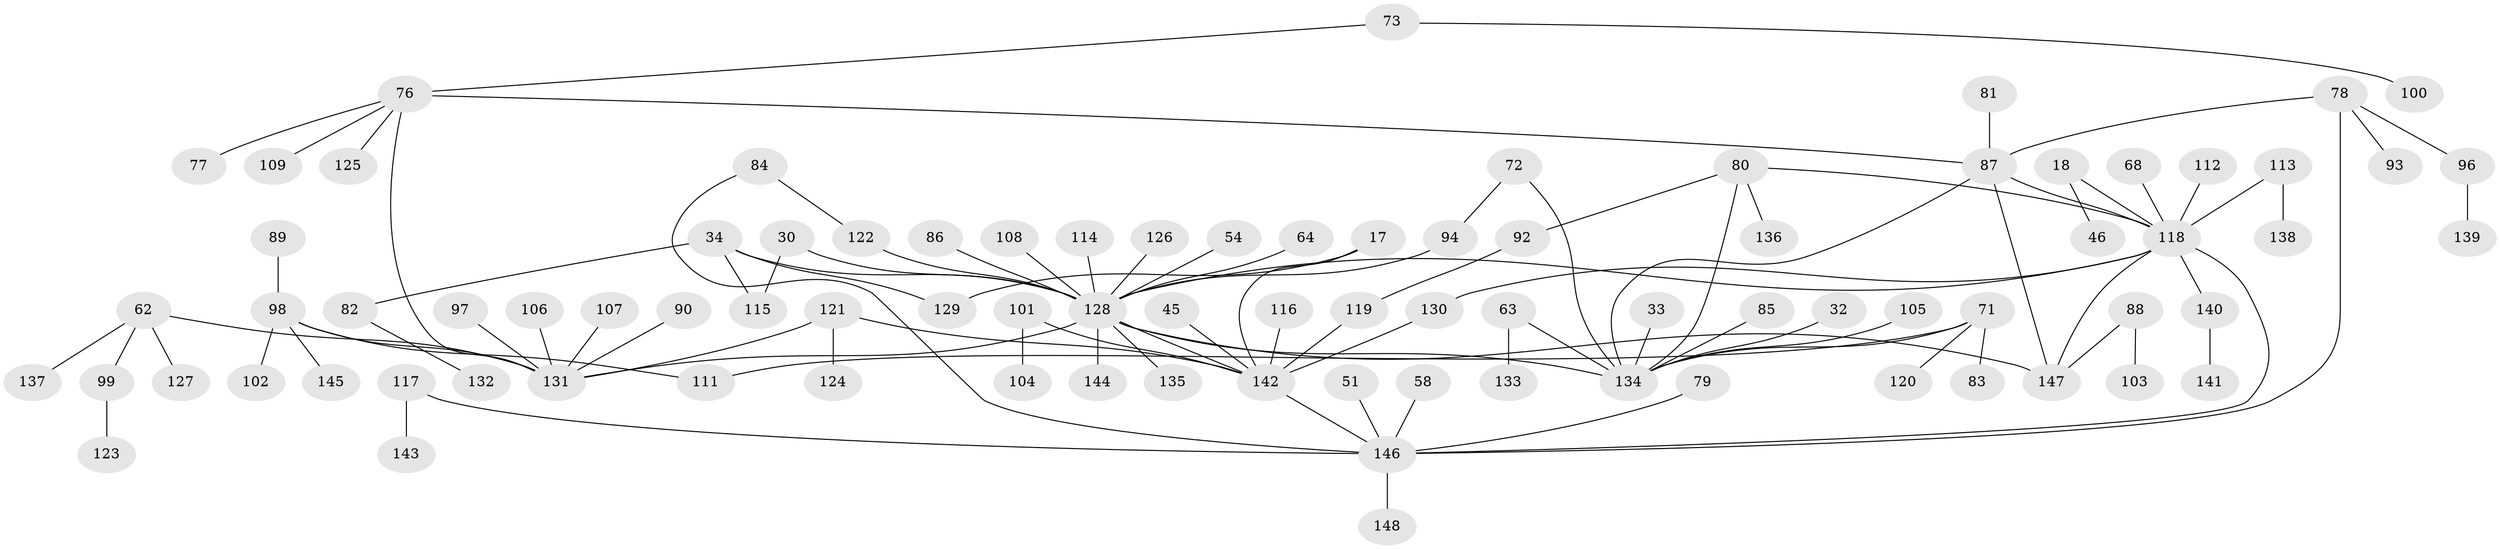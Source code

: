 // original degree distribution, {4: 0.10135135135135136, 8: 0.013513513513513514, 3: 0.12837837837837837, 2: 0.30405405405405406, 5: 0.0472972972972973, 7: 0.02027027027027027, 6: 0.02702702702702703, 1: 0.3581081081081081}
// Generated by graph-tools (version 1.1) at 2025/45/03/04/25 21:45:37]
// undirected, 88 vertices, 102 edges
graph export_dot {
graph [start="1"]
  node [color=gray90,style=filled];
  17;
  18;
  30;
  32;
  33;
  34;
  45;
  46;
  51;
  54;
  58;
  62;
  63;
  64;
  68;
  71;
  72;
  73;
  76 [super="+48"];
  77;
  78;
  79;
  80 [super="+67"];
  81;
  82;
  83;
  84;
  85;
  86;
  87 [super="+65"];
  88;
  89;
  90 [super="+15"];
  92;
  93;
  94;
  96;
  97;
  98 [super="+39"];
  99;
  100;
  101;
  102;
  103;
  104;
  105;
  106;
  107;
  108;
  109;
  111;
  112;
  113 [super="+95"];
  114;
  115;
  116;
  117;
  118 [super="+25+12+38+41+20"];
  119;
  120;
  121;
  122;
  123;
  124;
  125;
  126;
  127;
  128 [super="+50+44+49"];
  129;
  130;
  131 [super="+40+21+9+37"];
  132;
  133;
  134 [super="+110"];
  135;
  136;
  137;
  138;
  139;
  140 [super="+75"];
  141;
  142 [super="+52+74"];
  143;
  144;
  145;
  146 [super="+53+47+57"];
  147 [super="+60+56+55+91"];
  148;
  17 -- 129;
  17 -- 142;
  18 -- 46;
  18 -- 118;
  30 -- 115;
  30 -- 128;
  32 -- 134;
  33 -- 134;
  34 -- 82;
  34 -- 115;
  34 -- 129;
  34 -- 128;
  45 -- 142;
  51 -- 146;
  54 -- 128;
  58 -- 146;
  62 -- 99;
  62 -- 127;
  62 -- 137;
  62 -- 131;
  63 -- 133;
  63 -- 134;
  64 -- 128;
  68 -- 118;
  71 -- 83;
  71 -- 111;
  71 -- 120;
  71 -- 134;
  72 -- 94;
  72 -- 134;
  73 -- 100;
  73 -- 76;
  76 -- 131 [weight=3];
  76 -- 77;
  76 -- 125;
  76 -- 87;
  76 -- 109;
  78 -- 93;
  78 -- 96;
  78 -- 87;
  78 -- 146;
  79 -- 146;
  80 -- 92;
  80 -- 136;
  80 -- 134;
  80 -- 118;
  81 -- 87;
  82 -- 132;
  84 -- 122;
  84 -- 146;
  85 -- 134;
  86 -- 128;
  87 -- 118;
  87 -- 134;
  87 -- 147 [weight=2];
  88 -- 103;
  88 -- 147;
  89 -- 98;
  90 -- 131;
  92 -- 119;
  94 -- 128;
  96 -- 139;
  97 -- 131;
  98 -- 102;
  98 -- 145;
  98 -- 111;
  98 -- 131;
  99 -- 123;
  101 -- 104;
  101 -- 142;
  105 -- 134;
  106 -- 131;
  107 -- 131;
  108 -- 128;
  112 -- 118;
  113 -- 138;
  113 -- 118;
  114 -- 128;
  116 -- 142;
  117 -- 143;
  117 -- 146;
  118 -- 130;
  118 -- 146 [weight=3];
  118 -- 128 [weight=4];
  118 -- 147;
  118 -- 140;
  119 -- 142;
  121 -- 124;
  121 -- 142;
  121 -- 131;
  122 -- 128;
  126 -- 128;
  128 -- 144;
  128 -- 131 [weight=3];
  128 -- 134 [weight=2];
  128 -- 135;
  128 -- 142 [weight=2];
  128 -- 147 [weight=2];
  130 -- 142;
  140 -- 141;
  142 -- 146 [weight=3];
  146 -- 148 [weight=2];
}
